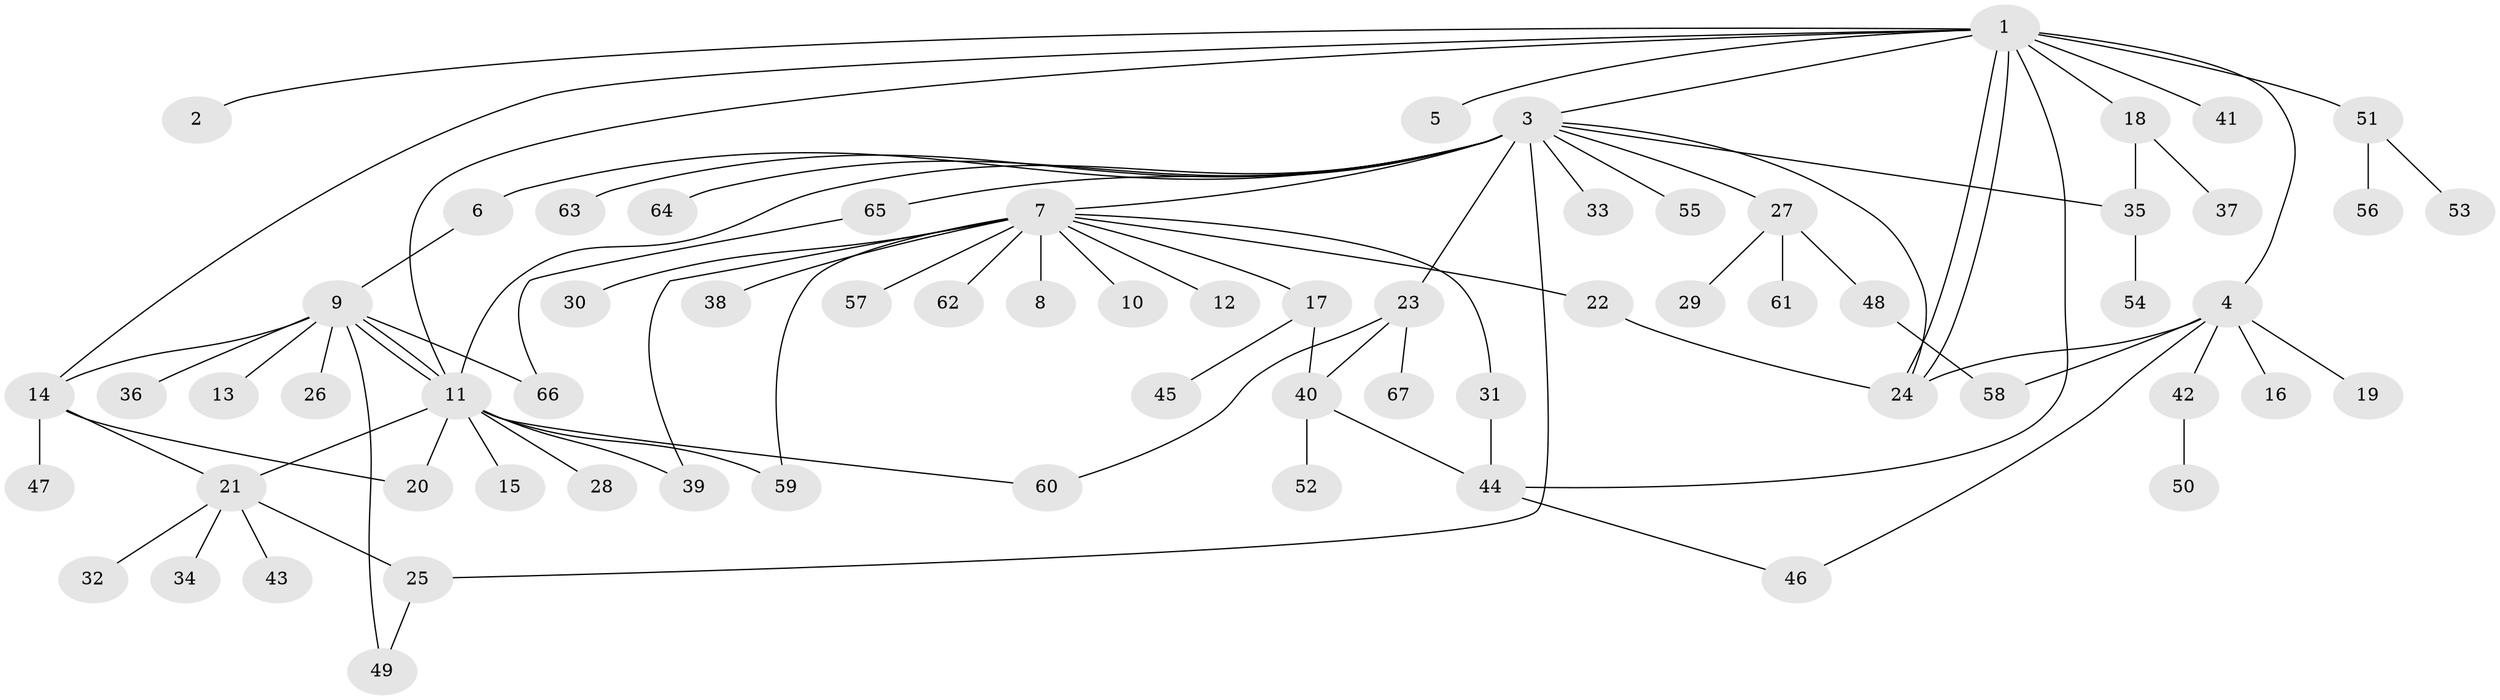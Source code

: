 // coarse degree distribution, {9: 0.03571428571428571, 10: 0.03571428571428571, 6: 0.03571428571428571, 1: 0.21428571428571427, 2: 0.21428571428571427, 4: 0.21428571428571427, 3: 0.17857142857142858, 5: 0.07142857142857142}
// Generated by graph-tools (version 1.1) at 2025/50/03/04/25 22:50:33]
// undirected, 67 vertices, 88 edges
graph export_dot {
  node [color=gray90,style=filled];
  1;
  2;
  3;
  4;
  5;
  6;
  7;
  8;
  9;
  10;
  11;
  12;
  13;
  14;
  15;
  16;
  17;
  18;
  19;
  20;
  21;
  22;
  23;
  24;
  25;
  26;
  27;
  28;
  29;
  30;
  31;
  32;
  33;
  34;
  35;
  36;
  37;
  38;
  39;
  40;
  41;
  42;
  43;
  44;
  45;
  46;
  47;
  48;
  49;
  50;
  51;
  52;
  53;
  54;
  55;
  56;
  57;
  58;
  59;
  60;
  61;
  62;
  63;
  64;
  65;
  66;
  67;
  1 -- 2;
  1 -- 3;
  1 -- 4;
  1 -- 5;
  1 -- 11;
  1 -- 14;
  1 -- 18;
  1 -- 24;
  1 -- 24;
  1 -- 41;
  1 -- 44;
  1 -- 51;
  3 -- 6;
  3 -- 7;
  3 -- 11;
  3 -- 23;
  3 -- 24;
  3 -- 25;
  3 -- 27;
  3 -- 33;
  3 -- 35;
  3 -- 55;
  3 -- 63;
  3 -- 64;
  3 -- 65;
  4 -- 16;
  4 -- 19;
  4 -- 24;
  4 -- 42;
  4 -- 46;
  4 -- 58;
  6 -- 9;
  7 -- 8;
  7 -- 10;
  7 -- 12;
  7 -- 17;
  7 -- 22;
  7 -- 30;
  7 -- 31;
  7 -- 38;
  7 -- 39;
  7 -- 57;
  7 -- 59;
  7 -- 62;
  9 -- 11;
  9 -- 11;
  9 -- 13;
  9 -- 14;
  9 -- 26;
  9 -- 36;
  9 -- 49;
  9 -- 66;
  11 -- 15;
  11 -- 20;
  11 -- 21;
  11 -- 28;
  11 -- 39;
  11 -- 59;
  11 -- 60;
  14 -- 20;
  14 -- 21;
  14 -- 47;
  17 -- 40;
  17 -- 45;
  18 -- 35;
  18 -- 37;
  21 -- 25;
  21 -- 32;
  21 -- 34;
  21 -- 43;
  22 -- 24;
  23 -- 40;
  23 -- 60;
  23 -- 67;
  25 -- 49;
  27 -- 29;
  27 -- 48;
  27 -- 61;
  31 -- 44;
  35 -- 54;
  40 -- 44;
  40 -- 52;
  42 -- 50;
  44 -- 46;
  48 -- 58;
  51 -- 53;
  51 -- 56;
  65 -- 66;
}
